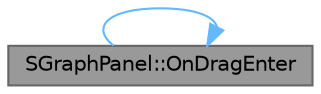 digraph "SGraphPanel::OnDragEnter"
{
 // INTERACTIVE_SVG=YES
 // LATEX_PDF_SIZE
  bgcolor="transparent";
  edge [fontname=Helvetica,fontsize=10,labelfontname=Helvetica,labelfontsize=10];
  node [fontname=Helvetica,fontsize=10,shape=box,height=0.2,width=0.4];
  rankdir="LR";
  Node1 [id="Node000001",label="SGraphPanel::OnDragEnter",height=0.2,width=0.4,color="gray40", fillcolor="grey60", style="filled", fontcolor="black",tooltip="Called during drag and drop when the drag enters a widget."];
  Node1 -> Node1 [id="edge1_Node000001_Node000001",color="steelblue1",style="solid",tooltip=" "];
}
